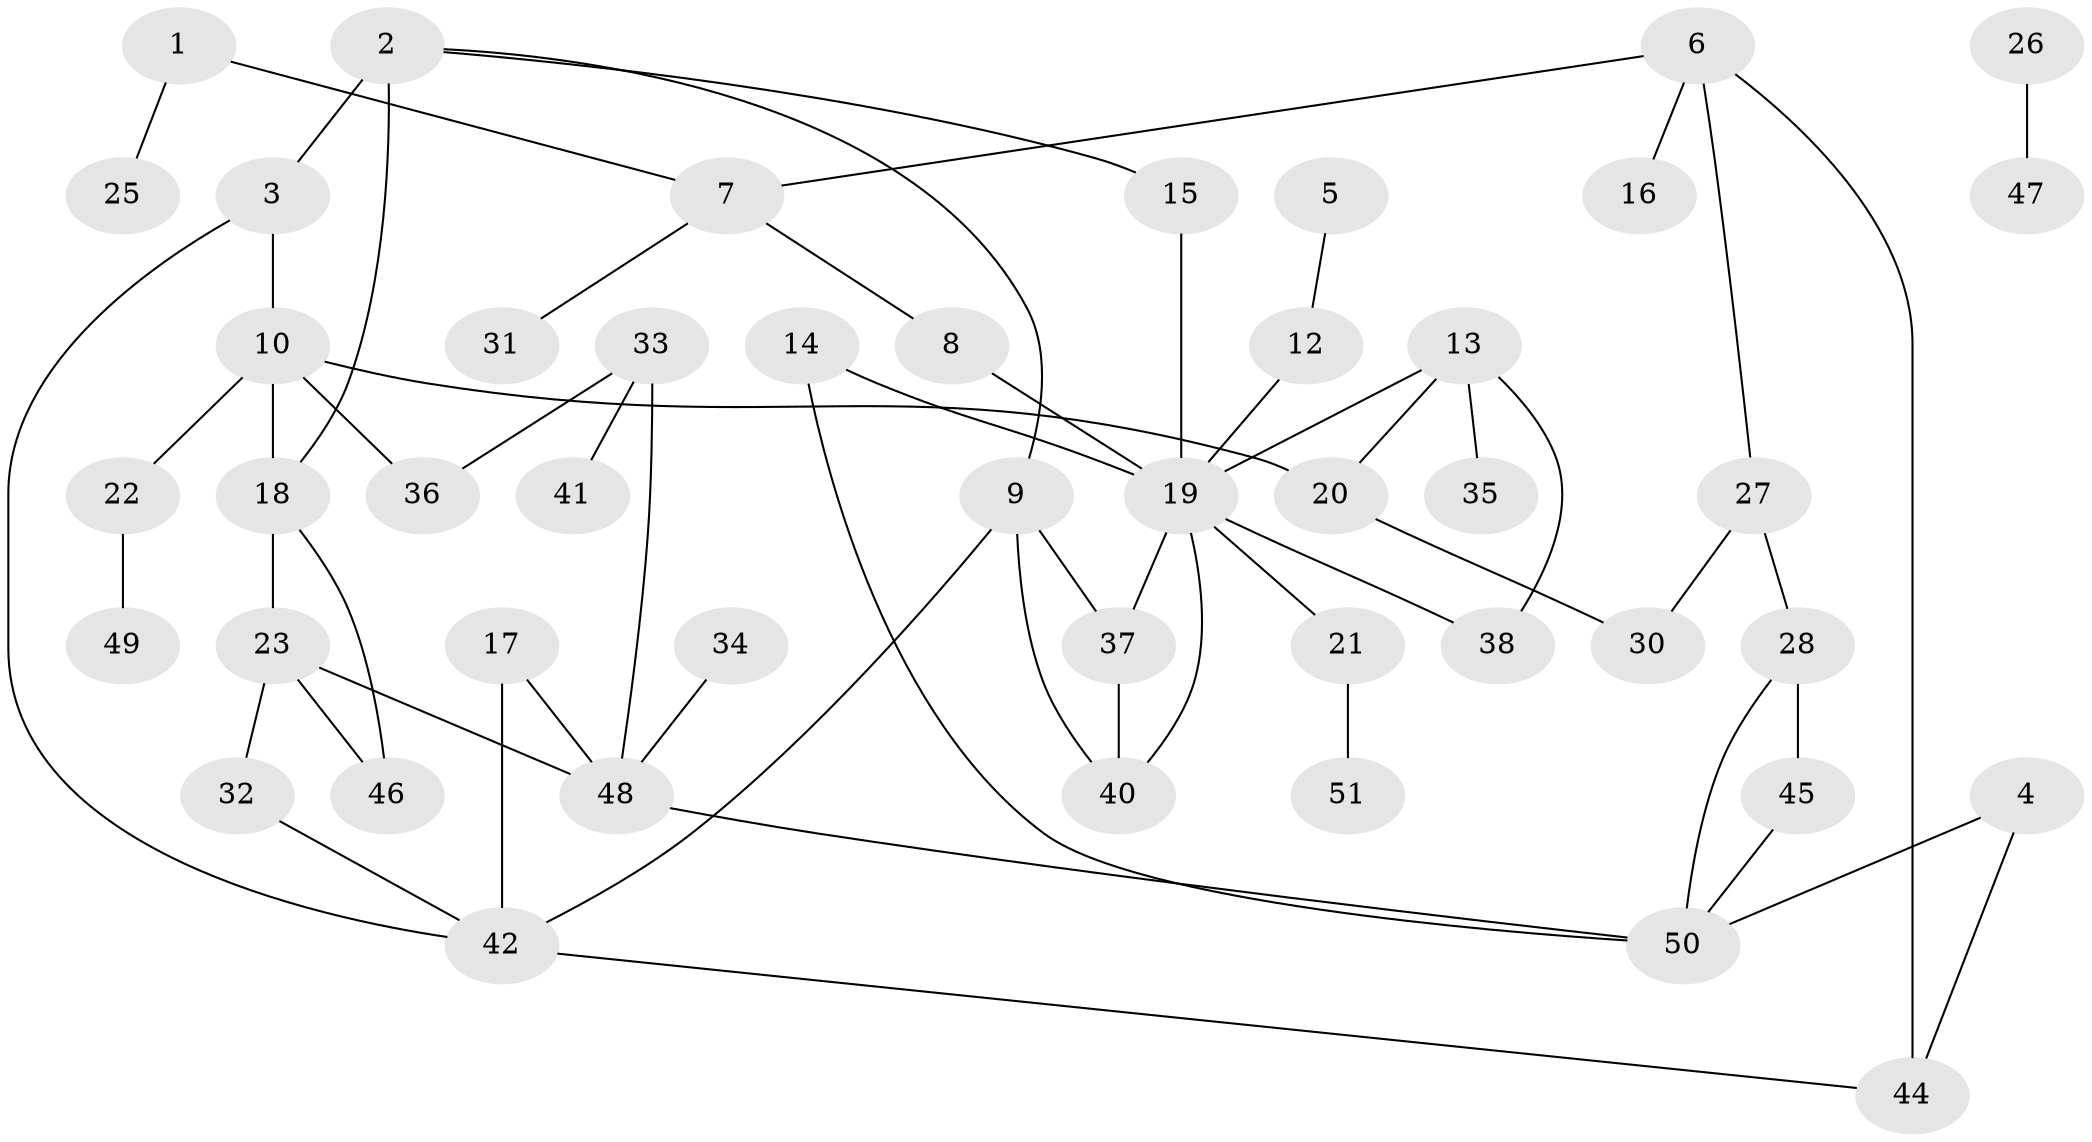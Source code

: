 // original degree distribution, {2: 0.3055555555555556, 4: 0.06944444444444445, 1: 0.25, 5: 0.08333333333333333, 6: 0.013888888888888888, 0: 0.08333333333333333, 3: 0.18055555555555555, 9: 0.013888888888888888}
// Generated by graph-tools (version 1.1) at 2025/48/03/04/25 22:48:05]
// undirected, 46 vertices, 61 edges
graph export_dot {
  node [color=gray90,style=filled];
  1;
  2;
  3;
  4;
  5;
  6;
  7;
  8;
  9;
  10;
  12;
  13;
  14;
  15;
  16;
  17;
  18;
  19;
  20;
  21;
  22;
  23;
  25;
  26;
  27;
  28;
  30;
  31;
  32;
  33;
  34;
  35;
  36;
  37;
  38;
  40;
  41;
  42;
  44;
  45;
  46;
  47;
  48;
  49;
  50;
  51;
  1 -- 7 [weight=1.0];
  1 -- 25 [weight=1.0];
  2 -- 3 [weight=2.0];
  2 -- 9 [weight=1.0];
  2 -- 15 [weight=1.0];
  2 -- 18 [weight=1.0];
  3 -- 10 [weight=1.0];
  3 -- 42 [weight=1.0];
  4 -- 44 [weight=1.0];
  4 -- 50 [weight=1.0];
  5 -- 12 [weight=1.0];
  6 -- 7 [weight=1.0];
  6 -- 16 [weight=1.0];
  6 -- 27 [weight=1.0];
  6 -- 44 [weight=1.0];
  7 -- 8 [weight=1.0];
  7 -- 31 [weight=1.0];
  8 -- 19 [weight=1.0];
  9 -- 37 [weight=1.0];
  9 -- 40 [weight=1.0];
  9 -- 42 [weight=1.0];
  10 -- 18 [weight=1.0];
  10 -- 20 [weight=1.0];
  10 -- 22 [weight=1.0];
  10 -- 36 [weight=1.0];
  12 -- 19 [weight=1.0];
  13 -- 19 [weight=1.0];
  13 -- 20 [weight=1.0];
  13 -- 35 [weight=1.0];
  13 -- 38 [weight=1.0];
  14 -- 19 [weight=1.0];
  14 -- 50 [weight=1.0];
  15 -- 19 [weight=1.0];
  17 -- 42 [weight=1.0];
  17 -- 48 [weight=1.0];
  18 -- 23 [weight=1.0];
  18 -- 46 [weight=1.0];
  19 -- 21 [weight=1.0];
  19 -- 37 [weight=1.0];
  19 -- 38 [weight=1.0];
  19 -- 40 [weight=1.0];
  20 -- 30 [weight=1.0];
  21 -- 51 [weight=1.0];
  22 -- 49 [weight=1.0];
  23 -- 32 [weight=1.0];
  23 -- 46 [weight=1.0];
  23 -- 48 [weight=1.0];
  26 -- 47 [weight=1.0];
  27 -- 28 [weight=1.0];
  27 -- 30 [weight=1.0];
  28 -- 45 [weight=1.0];
  28 -- 50 [weight=1.0];
  32 -- 42 [weight=1.0];
  33 -- 36 [weight=1.0];
  33 -- 41 [weight=1.0];
  33 -- 48 [weight=1.0];
  34 -- 48 [weight=1.0];
  37 -- 40 [weight=1.0];
  42 -- 44 [weight=1.0];
  45 -- 50 [weight=1.0];
  48 -- 50 [weight=1.0];
}
